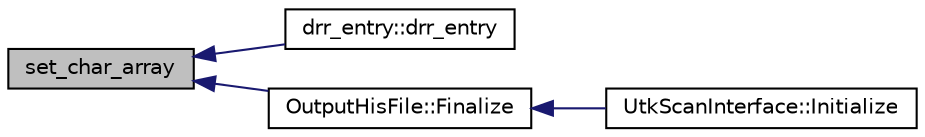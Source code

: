 digraph "set_char_array"
{
  edge [fontname="Helvetica",fontsize="10",labelfontname="Helvetica",labelfontsize="10"];
  node [fontname="Helvetica",fontsize="10",shape=record];
  rankdir="LR";
  Node1 [label="set_char_array",height=0.2,width=0.4,color="black", fillcolor="grey75", style="filled", fontcolor="black"];
  Node1 -> Node2 [dir="back",color="midnightblue",fontsize="10",style="solid",fontname="Helvetica"];
  Node2 [label="drr_entry::drr_entry",height=0.2,width=0.4,color="black", fillcolor="white", style="filled",URL="$de/d56/structdrr__entry.html#a68302706fd810ee17506ccf3312f9c15",tooltip="Constructor for 1d histogram. "];
  Node1 -> Node3 [dir="back",color="midnightblue",fontsize="10",style="solid",fontname="Helvetica"];
  Node3 [label="OutputHisFile::Finalize",height=0.2,width=0.4,color="black", fillcolor="white", style="filled",URL="$d9/d7d/class_output_his_file.html#a695930f71182ee99801f2fd76a05fa42"];
  Node3 -> Node4 [dir="back",color="midnightblue",fontsize="10",style="solid",fontname="Helvetica"];
  Node4 [label="UtkScanInterface::Initialize",height=0.2,width=0.4,color="black", fillcolor="white", style="filled",URL="$db/d6c/class_utk_scan_interface.html#a97f114b210931247250458851cead748"];
}
